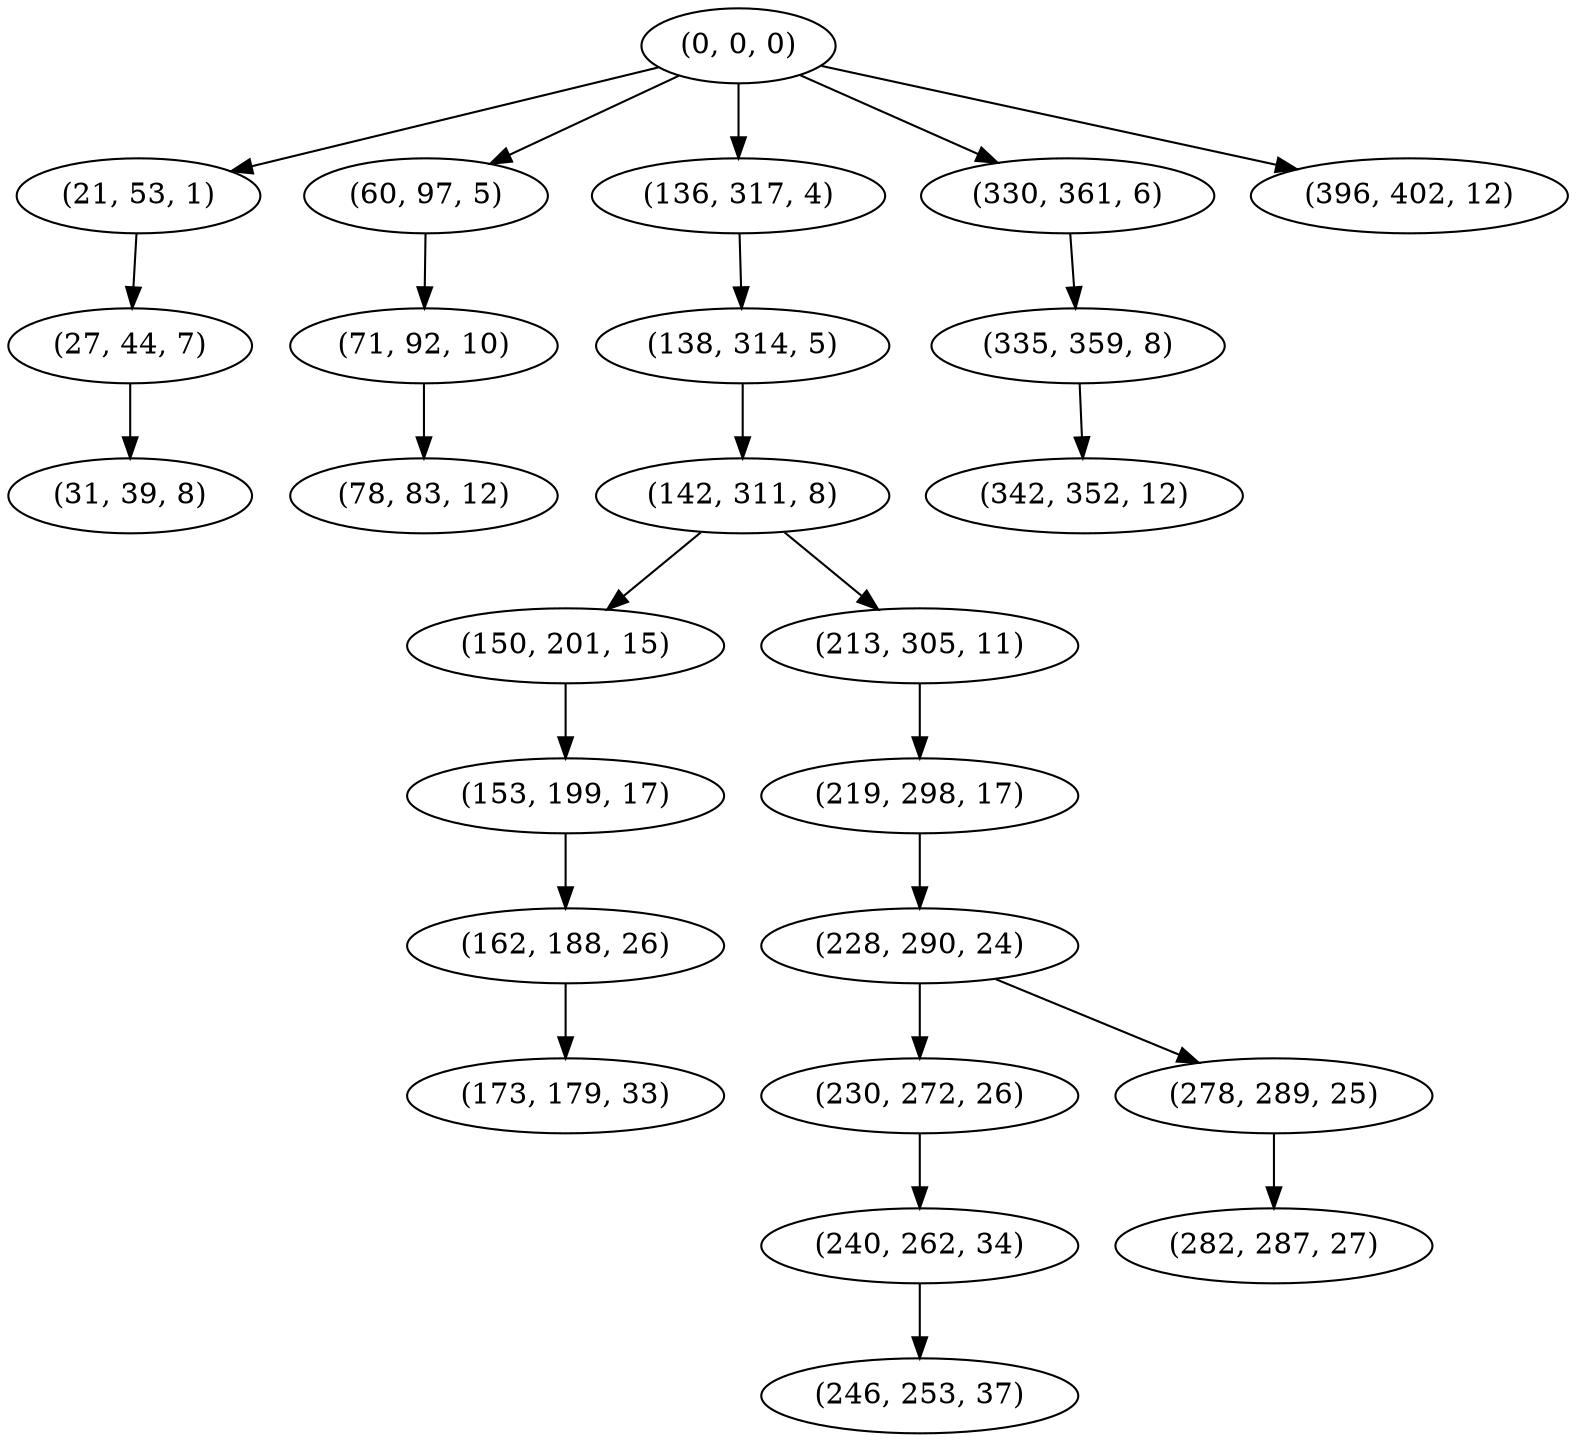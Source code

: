 digraph tree {
    "(0, 0, 0)";
    "(21, 53, 1)";
    "(27, 44, 7)";
    "(31, 39, 8)";
    "(60, 97, 5)";
    "(71, 92, 10)";
    "(78, 83, 12)";
    "(136, 317, 4)";
    "(138, 314, 5)";
    "(142, 311, 8)";
    "(150, 201, 15)";
    "(153, 199, 17)";
    "(162, 188, 26)";
    "(173, 179, 33)";
    "(213, 305, 11)";
    "(219, 298, 17)";
    "(228, 290, 24)";
    "(230, 272, 26)";
    "(240, 262, 34)";
    "(246, 253, 37)";
    "(278, 289, 25)";
    "(282, 287, 27)";
    "(330, 361, 6)";
    "(335, 359, 8)";
    "(342, 352, 12)";
    "(396, 402, 12)";
    "(0, 0, 0)" -> "(21, 53, 1)";
    "(0, 0, 0)" -> "(60, 97, 5)";
    "(0, 0, 0)" -> "(136, 317, 4)";
    "(0, 0, 0)" -> "(330, 361, 6)";
    "(0, 0, 0)" -> "(396, 402, 12)";
    "(21, 53, 1)" -> "(27, 44, 7)";
    "(27, 44, 7)" -> "(31, 39, 8)";
    "(60, 97, 5)" -> "(71, 92, 10)";
    "(71, 92, 10)" -> "(78, 83, 12)";
    "(136, 317, 4)" -> "(138, 314, 5)";
    "(138, 314, 5)" -> "(142, 311, 8)";
    "(142, 311, 8)" -> "(150, 201, 15)";
    "(142, 311, 8)" -> "(213, 305, 11)";
    "(150, 201, 15)" -> "(153, 199, 17)";
    "(153, 199, 17)" -> "(162, 188, 26)";
    "(162, 188, 26)" -> "(173, 179, 33)";
    "(213, 305, 11)" -> "(219, 298, 17)";
    "(219, 298, 17)" -> "(228, 290, 24)";
    "(228, 290, 24)" -> "(230, 272, 26)";
    "(228, 290, 24)" -> "(278, 289, 25)";
    "(230, 272, 26)" -> "(240, 262, 34)";
    "(240, 262, 34)" -> "(246, 253, 37)";
    "(278, 289, 25)" -> "(282, 287, 27)";
    "(330, 361, 6)" -> "(335, 359, 8)";
    "(335, 359, 8)" -> "(342, 352, 12)";
}
